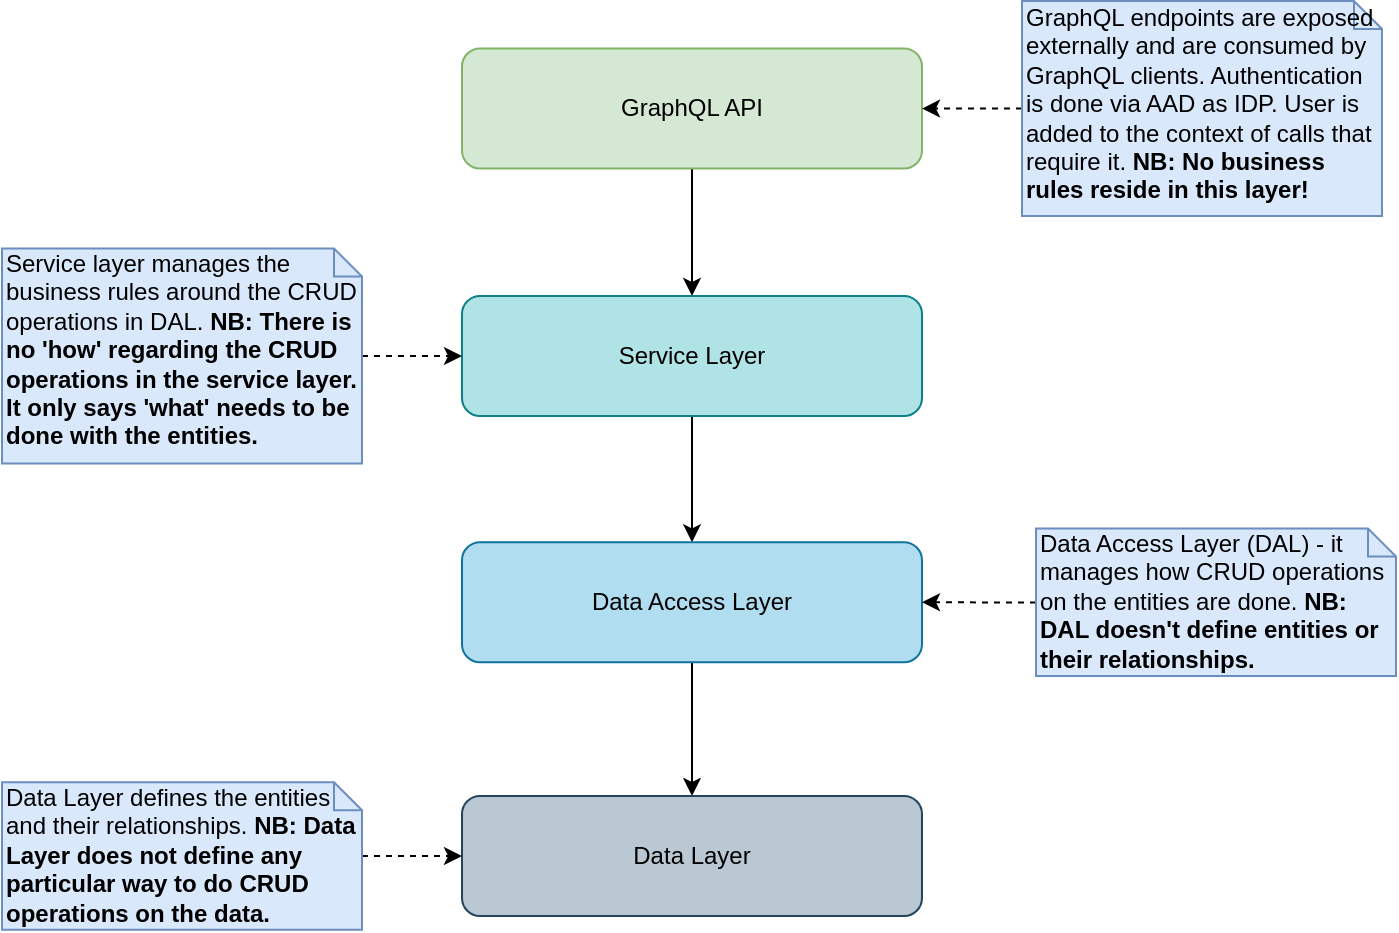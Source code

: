<mxfile version="13.7.3" type="device"><diagram id="drt5S-jftGQyfjYtgSU0" name="Page-1"><mxGraphModel dx="2066" dy="1265" grid="1" gridSize="10" guides="1" tooltips="1" connect="1" arrows="1" fold="1" page="1" pageScale="1" pageWidth="827" pageHeight="1169" math="0" shadow="0"><root><mxCell id="0"/><mxCell id="1" parent="0"/><mxCell id="PqU0sPwPN421UQqO-yu9-5" style="edgeStyle=orthogonalEdgeStyle;rounded=0;orthogonalLoop=1;jettySize=auto;html=1;exitX=0.5;exitY=1;exitDx=0;exitDy=0;" edge="1" parent="1" source="PqU0sPwPN421UQqO-yu9-1" target="PqU0sPwPN421UQqO-yu9-2"><mxGeometry relative="1" as="geometry"/></mxCell><mxCell id="PqU0sPwPN421UQqO-yu9-1" value="GraphQL API" style="rounded=1;whiteSpace=wrap;html=1;fillColor=#d5e8d4;strokeColor=#82b366;" vertex="1" parent="1"><mxGeometry x="295" y="216.25" width="230" height="60" as="geometry"/></mxCell><mxCell id="PqU0sPwPN421UQqO-yu9-7" style="edgeStyle=orthogonalEdgeStyle;rounded=0;orthogonalLoop=1;jettySize=auto;html=1;exitX=0.5;exitY=1;exitDx=0;exitDy=0;entryX=0.5;entryY=0;entryDx=0;entryDy=0;" edge="1" parent="1" source="PqU0sPwPN421UQqO-yu9-2" target="PqU0sPwPN421UQqO-yu9-6"><mxGeometry relative="1" as="geometry"/></mxCell><mxCell id="PqU0sPwPN421UQqO-yu9-2" value="Service Layer" style="rounded=1;whiteSpace=wrap;html=1;fillColor=#b0e3e6;strokeColor=#0e8088;" vertex="1" parent="1"><mxGeometry x="295" y="340" width="230" height="60" as="geometry"/></mxCell><mxCell id="PqU0sPwPN421UQqO-yu9-9" style="edgeStyle=orthogonalEdgeStyle;rounded=0;orthogonalLoop=1;jettySize=auto;html=1;exitX=0.5;exitY=1;exitDx=0;exitDy=0;entryX=0.5;entryY=0;entryDx=0;entryDy=0;" edge="1" parent="1" source="PqU0sPwPN421UQqO-yu9-6" target="PqU0sPwPN421UQqO-yu9-8"><mxGeometry relative="1" as="geometry"/></mxCell><mxCell id="PqU0sPwPN421UQqO-yu9-6" value="Data Access Layer" style="rounded=1;whiteSpace=wrap;html=1;fillColor=#b1ddf0;strokeColor=#10739e;" vertex="1" parent="1"><mxGeometry x="295" y="463.13" width="230" height="60" as="geometry"/></mxCell><mxCell id="PqU0sPwPN421UQqO-yu9-8" value="Data Layer" style="rounded=1;whiteSpace=wrap;html=1;fillColor=#bac8d3;strokeColor=#23445d;" vertex="1" parent="1"><mxGeometry x="295" y="590" width="230" height="60" as="geometry"/></mxCell><mxCell id="PqU0sPwPN421UQqO-yu9-14" value="" style="edgeStyle=orthogonalEdgeStyle;rounded=0;orthogonalLoop=1;jettySize=auto;html=1;dashed=1;" edge="1" parent="1" source="PqU0sPwPN421UQqO-yu9-10" target="PqU0sPwPN421UQqO-yu9-1"><mxGeometry relative="1" as="geometry"/></mxCell><mxCell id="PqU0sPwPN421UQqO-yu9-10" value="GraphQL endpoints are exposed externally and are consumed by GraphQL clients. Authentication is done via AAD as IDP. User is added to the context of calls that require it. &lt;b&gt;NB:&lt;/b&gt;&amp;nbsp;&lt;b&gt;No business rules reside in this layer!&lt;br&gt;&lt;/b&gt;" style="shape=note;whiteSpace=wrap;html=1;size=14;verticalAlign=top;align=left;spacingTop=-6;fillColor=#dae8fc;strokeColor=#6c8ebf;" vertex="1" parent="1"><mxGeometry x="575" y="192.5" width="180" height="107.5" as="geometry"/></mxCell><mxCell id="PqU0sPwPN421UQqO-yu9-15" value="" style="edgeStyle=orthogonalEdgeStyle;rounded=0;orthogonalLoop=1;jettySize=auto;html=1;dashed=1;" edge="1" parent="1" source="PqU0sPwPN421UQqO-yu9-11" target="PqU0sPwPN421UQqO-yu9-2"><mxGeometry relative="1" as="geometry"/></mxCell><mxCell id="PqU0sPwPN421UQqO-yu9-11" value="Service layer manages the business rules around the CRUD operations in DAL.&amp;nbsp;&lt;b&gt;NB:&lt;/b&gt;&amp;nbsp;&lt;b&gt;There is no 'how' regarding the CRUD operations in the service layer. It only says 'what' needs to be done with the entities.&amp;nbsp;&lt;br&gt;&lt;/b&gt;" style="shape=note;whiteSpace=wrap;html=1;size=14;verticalAlign=top;align=left;spacingTop=-6;fillColor=#dae8fc;strokeColor=#6c8ebf;" vertex="1" parent="1"><mxGeometry x="65" y="316.25" width="180" height="107.5" as="geometry"/></mxCell><mxCell id="PqU0sPwPN421UQqO-yu9-17" value="" style="edgeStyle=orthogonalEdgeStyle;rounded=0;orthogonalLoop=1;jettySize=auto;html=1;dashed=1;" edge="1" parent="1" source="PqU0sPwPN421UQqO-yu9-16" target="PqU0sPwPN421UQqO-yu9-6"><mxGeometry relative="1" as="geometry"/></mxCell><mxCell id="PqU0sPwPN421UQqO-yu9-16" value="Data Access Layer (DAL) - it manages how CRUD operations on the entities are done.&amp;nbsp;&lt;b&gt;NB: DAL doesn't define entities or their relationships.&lt;/b&gt;&lt;b&gt;&amp;nbsp;&lt;br&gt;&lt;/b&gt;" style="shape=note;whiteSpace=wrap;html=1;size=14;verticalAlign=top;align=left;spacingTop=-6;fillColor=#dae8fc;strokeColor=#6c8ebf;" vertex="1" parent="1"><mxGeometry x="582" y="456.26" width="180" height="73.75" as="geometry"/></mxCell><mxCell id="PqU0sPwPN421UQqO-yu9-19" value="" style="edgeStyle=orthogonalEdgeStyle;rounded=0;orthogonalLoop=1;jettySize=auto;html=1;dashed=1;" edge="1" parent="1" source="PqU0sPwPN421UQqO-yu9-18" target="PqU0sPwPN421UQqO-yu9-8"><mxGeometry relative="1" as="geometry"/></mxCell><mxCell id="PqU0sPwPN421UQqO-yu9-18" value="Data Layer defines the entities and their relationships.&amp;nbsp;&lt;b&gt;NB: Data Layer does not define any particular way to do CRUD operations on the data.&lt;/b&gt;&lt;b&gt;&lt;br&gt;&lt;/b&gt;" style="shape=note;whiteSpace=wrap;html=1;size=14;verticalAlign=top;align=left;spacingTop=-6;fillColor=#dae8fc;strokeColor=#6c8ebf;" vertex="1" parent="1"><mxGeometry x="65" y="583.12" width="180" height="73.75" as="geometry"/></mxCell></root></mxGraphModel></diagram></mxfile>